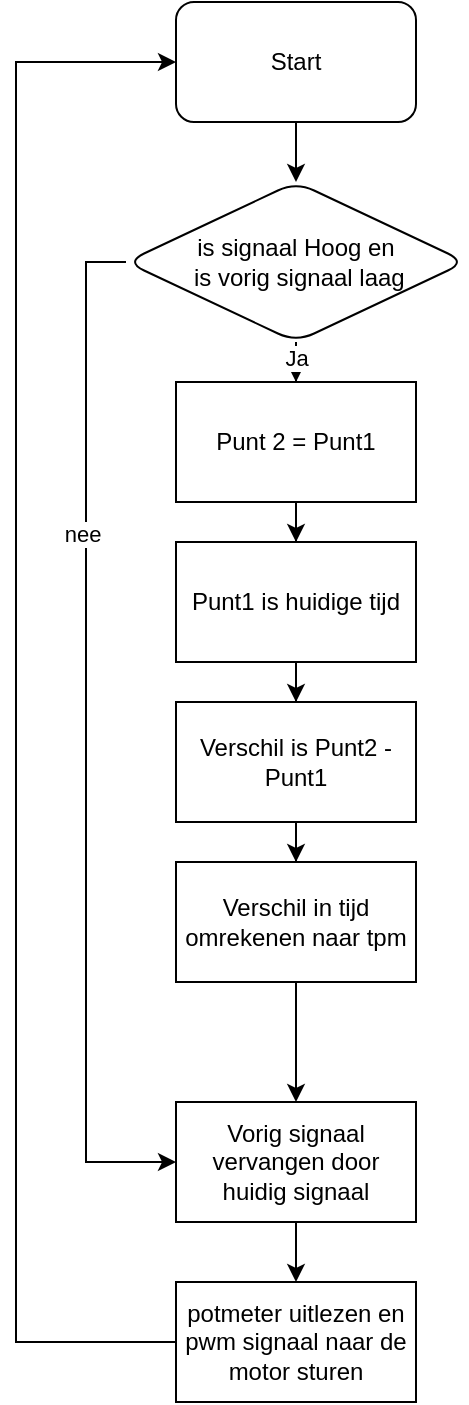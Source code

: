 <mxfile version="24.7.17">
  <diagram name="Page-1" id="i_68figlHisqvvFswGUL">
    <mxGraphModel dx="819" dy="478" grid="1" gridSize="10" guides="1" tooltips="1" connect="1" arrows="1" fold="1" page="1" pageScale="1" pageWidth="1654" pageHeight="2336" math="0" shadow="0">
      <root>
        <mxCell id="0" />
        <mxCell id="1" parent="0" />
        <mxCell id="BWf8vYKnGDFrtQbPDCSv-3" value="" style="edgeStyle=orthogonalEdgeStyle;rounded=0;orthogonalLoop=1;jettySize=auto;html=1;" edge="1" parent="1" source="BWf8vYKnGDFrtQbPDCSv-1" target="BWf8vYKnGDFrtQbPDCSv-2">
          <mxGeometry relative="1" as="geometry" />
        </mxCell>
        <mxCell id="BWf8vYKnGDFrtQbPDCSv-1" value="Start" style="rounded=1;whiteSpace=wrap;html=1;" vertex="1" parent="1">
          <mxGeometry x="500" y="390" width="120" height="60" as="geometry" />
        </mxCell>
        <mxCell id="BWf8vYKnGDFrtQbPDCSv-9" value="" style="edgeStyle=orthogonalEdgeStyle;rounded=0;orthogonalLoop=1;jettySize=auto;html=1;" edge="1" parent="1" source="BWf8vYKnGDFrtQbPDCSv-2" target="BWf8vYKnGDFrtQbPDCSv-8">
          <mxGeometry relative="1" as="geometry" />
        </mxCell>
        <mxCell id="BWf8vYKnGDFrtQbPDCSv-10" value="Ja" style="edgeLabel;html=1;align=center;verticalAlign=middle;resizable=0;points=[];" vertex="1" connectable="0" parent="BWf8vYKnGDFrtQbPDCSv-9">
          <mxGeometry x="0.6" relative="1" as="geometry">
            <mxPoint as="offset" />
          </mxGeometry>
        </mxCell>
        <mxCell id="BWf8vYKnGDFrtQbPDCSv-20" style="edgeStyle=orthogonalEdgeStyle;rounded=0;orthogonalLoop=1;jettySize=auto;html=1;exitX=0;exitY=0.5;exitDx=0;exitDy=0;entryX=0;entryY=0.5;entryDx=0;entryDy=0;" edge="1" parent="1" source="BWf8vYKnGDFrtQbPDCSv-2" target="BWf8vYKnGDFrtQbPDCSv-18">
          <mxGeometry relative="1" as="geometry">
            <mxPoint x="450" y="890.667" as="targetPoint" />
          </mxGeometry>
        </mxCell>
        <mxCell id="BWf8vYKnGDFrtQbPDCSv-21" value="nee" style="edgeLabel;html=1;align=center;verticalAlign=middle;resizable=0;points=[];" vertex="1" connectable="0" parent="BWf8vYKnGDFrtQbPDCSv-20">
          <mxGeometry x="-0.396" y="-2" relative="1" as="geometry">
            <mxPoint as="offset" />
          </mxGeometry>
        </mxCell>
        <mxCell id="BWf8vYKnGDFrtQbPDCSv-2" value="is signaal Hoog en&lt;div&gt;&amp;nbsp;is vorig signaal laag&lt;/div&gt;" style="rhombus;whiteSpace=wrap;html=1;rounded=1;" vertex="1" parent="1">
          <mxGeometry x="475" y="480" width="170" height="80" as="geometry" />
        </mxCell>
        <mxCell id="BWf8vYKnGDFrtQbPDCSv-13" value="" style="edgeStyle=orthogonalEdgeStyle;rounded=0;orthogonalLoop=1;jettySize=auto;html=1;" edge="1" parent="1" source="BWf8vYKnGDFrtQbPDCSv-8" target="BWf8vYKnGDFrtQbPDCSv-11">
          <mxGeometry relative="1" as="geometry" />
        </mxCell>
        <mxCell id="BWf8vYKnGDFrtQbPDCSv-8" value="Punt 2 = Punt1" style="rounded=0;whiteSpace=wrap;html=1;" vertex="1" parent="1">
          <mxGeometry x="500" y="580" width="120" height="60" as="geometry" />
        </mxCell>
        <mxCell id="BWf8vYKnGDFrtQbPDCSv-15" value="" style="edgeStyle=orthogonalEdgeStyle;rounded=0;orthogonalLoop=1;jettySize=auto;html=1;" edge="1" parent="1" source="BWf8vYKnGDFrtQbPDCSv-11" target="BWf8vYKnGDFrtQbPDCSv-14">
          <mxGeometry relative="1" as="geometry" />
        </mxCell>
        <mxCell id="BWf8vYKnGDFrtQbPDCSv-11" value="Punt1 is huidige tijd" style="rounded=0;whiteSpace=wrap;html=1;" vertex="1" parent="1">
          <mxGeometry x="500" y="660" width="120" height="60" as="geometry" />
        </mxCell>
        <mxCell id="BWf8vYKnGDFrtQbPDCSv-17" value="" style="edgeStyle=orthogonalEdgeStyle;rounded=0;orthogonalLoop=1;jettySize=auto;html=1;" edge="1" parent="1" source="BWf8vYKnGDFrtQbPDCSv-14" target="BWf8vYKnGDFrtQbPDCSv-16">
          <mxGeometry relative="1" as="geometry" />
        </mxCell>
        <mxCell id="BWf8vYKnGDFrtQbPDCSv-14" value="Verschil is Punt2 - Punt1" style="rounded=0;whiteSpace=wrap;html=1;" vertex="1" parent="1">
          <mxGeometry x="500" y="740" width="120" height="60" as="geometry" />
        </mxCell>
        <mxCell id="BWf8vYKnGDFrtQbPDCSv-19" value="" style="edgeStyle=orthogonalEdgeStyle;rounded=0;orthogonalLoop=1;jettySize=auto;html=1;" edge="1" parent="1" source="BWf8vYKnGDFrtQbPDCSv-16" target="BWf8vYKnGDFrtQbPDCSv-18">
          <mxGeometry relative="1" as="geometry" />
        </mxCell>
        <mxCell id="BWf8vYKnGDFrtQbPDCSv-16" value="Verschil in tijd omrekenen naar tpm" style="rounded=0;whiteSpace=wrap;html=1;" vertex="1" parent="1">
          <mxGeometry x="500" y="820" width="120" height="60" as="geometry" />
        </mxCell>
        <mxCell id="BWf8vYKnGDFrtQbPDCSv-23" value="" style="edgeStyle=orthogonalEdgeStyle;rounded=0;orthogonalLoop=1;jettySize=auto;html=1;" edge="1" parent="1" source="BWf8vYKnGDFrtQbPDCSv-18" target="BWf8vYKnGDFrtQbPDCSv-22">
          <mxGeometry relative="1" as="geometry" />
        </mxCell>
        <mxCell id="BWf8vYKnGDFrtQbPDCSv-18" value="Vorig signaal vervangen door huidig signaal" style="whiteSpace=wrap;html=1;rounded=0;" vertex="1" parent="1">
          <mxGeometry x="500" y="940" width="120" height="60" as="geometry" />
        </mxCell>
        <mxCell id="BWf8vYKnGDFrtQbPDCSv-24" style="edgeStyle=orthogonalEdgeStyle;rounded=0;orthogonalLoop=1;jettySize=auto;html=1;exitX=0;exitY=0.5;exitDx=0;exitDy=0;entryX=0;entryY=0.5;entryDx=0;entryDy=0;" edge="1" parent="1" source="BWf8vYKnGDFrtQbPDCSv-22" target="BWf8vYKnGDFrtQbPDCSv-1">
          <mxGeometry relative="1" as="geometry">
            <Array as="points">
              <mxPoint x="420" y="1060" />
              <mxPoint x="420" y="420" />
            </Array>
          </mxGeometry>
        </mxCell>
        <mxCell id="BWf8vYKnGDFrtQbPDCSv-22" value="potmeter uitlezen en pwm signaal naar de motor sturen" style="whiteSpace=wrap;html=1;rounded=0;" vertex="1" parent="1">
          <mxGeometry x="500" y="1030" width="120" height="60" as="geometry" />
        </mxCell>
      </root>
    </mxGraphModel>
  </diagram>
</mxfile>
